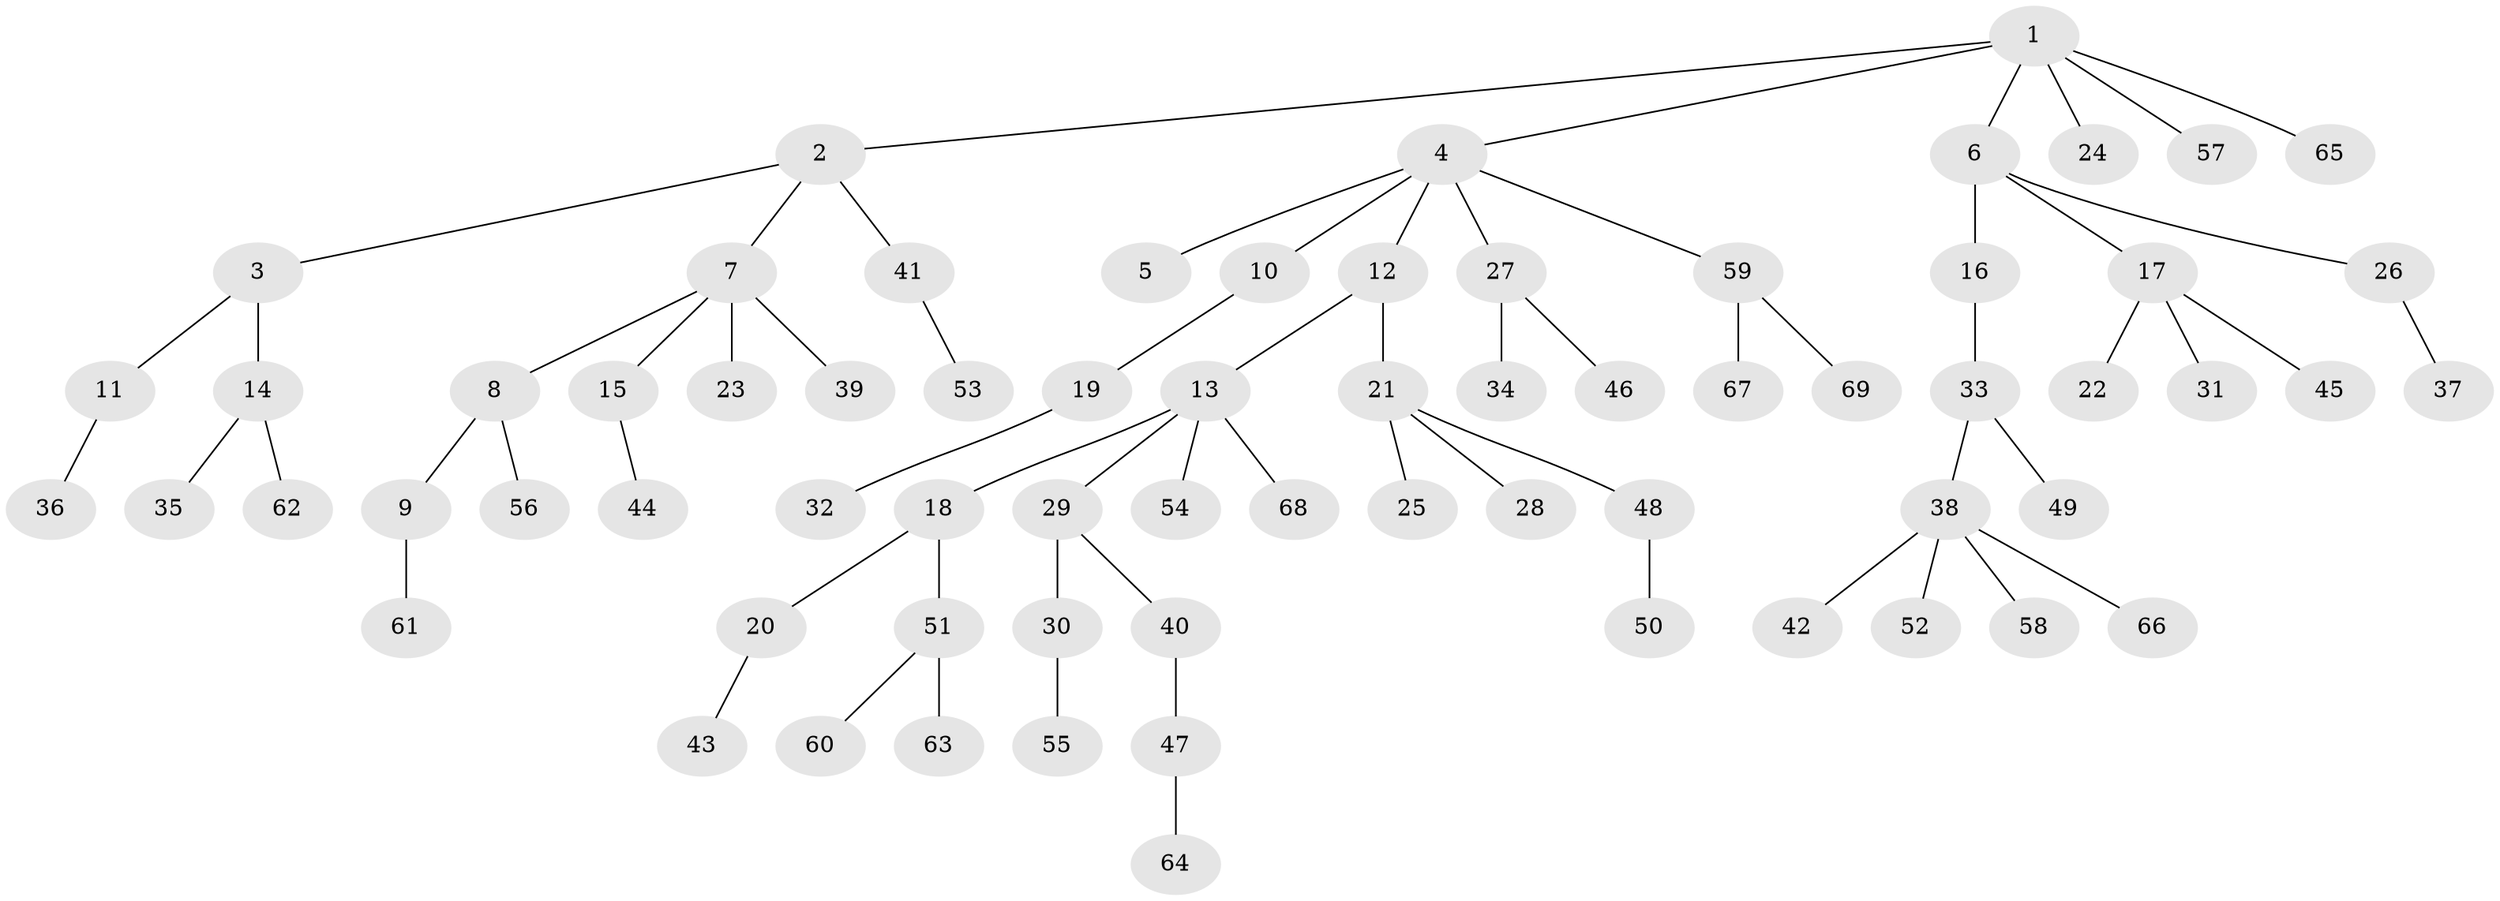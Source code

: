 // Generated by graph-tools (version 1.1) at 2025/50/03/09/25 03:50:21]
// undirected, 69 vertices, 68 edges
graph export_dot {
graph [start="1"]
  node [color=gray90,style=filled];
  1;
  2;
  3;
  4;
  5;
  6;
  7;
  8;
  9;
  10;
  11;
  12;
  13;
  14;
  15;
  16;
  17;
  18;
  19;
  20;
  21;
  22;
  23;
  24;
  25;
  26;
  27;
  28;
  29;
  30;
  31;
  32;
  33;
  34;
  35;
  36;
  37;
  38;
  39;
  40;
  41;
  42;
  43;
  44;
  45;
  46;
  47;
  48;
  49;
  50;
  51;
  52;
  53;
  54;
  55;
  56;
  57;
  58;
  59;
  60;
  61;
  62;
  63;
  64;
  65;
  66;
  67;
  68;
  69;
  1 -- 2;
  1 -- 4;
  1 -- 6;
  1 -- 24;
  1 -- 57;
  1 -- 65;
  2 -- 3;
  2 -- 7;
  2 -- 41;
  3 -- 11;
  3 -- 14;
  4 -- 5;
  4 -- 10;
  4 -- 12;
  4 -- 27;
  4 -- 59;
  6 -- 16;
  6 -- 17;
  6 -- 26;
  7 -- 8;
  7 -- 15;
  7 -- 23;
  7 -- 39;
  8 -- 9;
  8 -- 56;
  9 -- 61;
  10 -- 19;
  11 -- 36;
  12 -- 13;
  12 -- 21;
  13 -- 18;
  13 -- 29;
  13 -- 54;
  13 -- 68;
  14 -- 35;
  14 -- 62;
  15 -- 44;
  16 -- 33;
  17 -- 22;
  17 -- 31;
  17 -- 45;
  18 -- 20;
  18 -- 51;
  19 -- 32;
  20 -- 43;
  21 -- 25;
  21 -- 28;
  21 -- 48;
  26 -- 37;
  27 -- 34;
  27 -- 46;
  29 -- 30;
  29 -- 40;
  30 -- 55;
  33 -- 38;
  33 -- 49;
  38 -- 42;
  38 -- 52;
  38 -- 58;
  38 -- 66;
  40 -- 47;
  41 -- 53;
  47 -- 64;
  48 -- 50;
  51 -- 60;
  51 -- 63;
  59 -- 67;
  59 -- 69;
}
